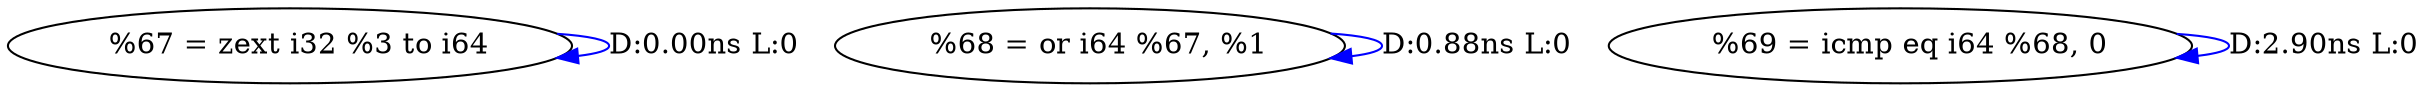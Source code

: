 digraph {
Node0x333a030[label="  %67 = zext i32 %3 to i64"];
Node0x333a030 -> Node0x333a030[label="D:0.00ns L:0",color=blue];
Node0x333a110[label="  %68 = or i64 %67, %1"];
Node0x333a110 -> Node0x333a110[label="D:0.88ns L:0",color=blue];
Node0x333a1f0[label="  %69 = icmp eq i64 %68, 0"];
Node0x333a1f0 -> Node0x333a1f0[label="D:2.90ns L:0",color=blue];
}
